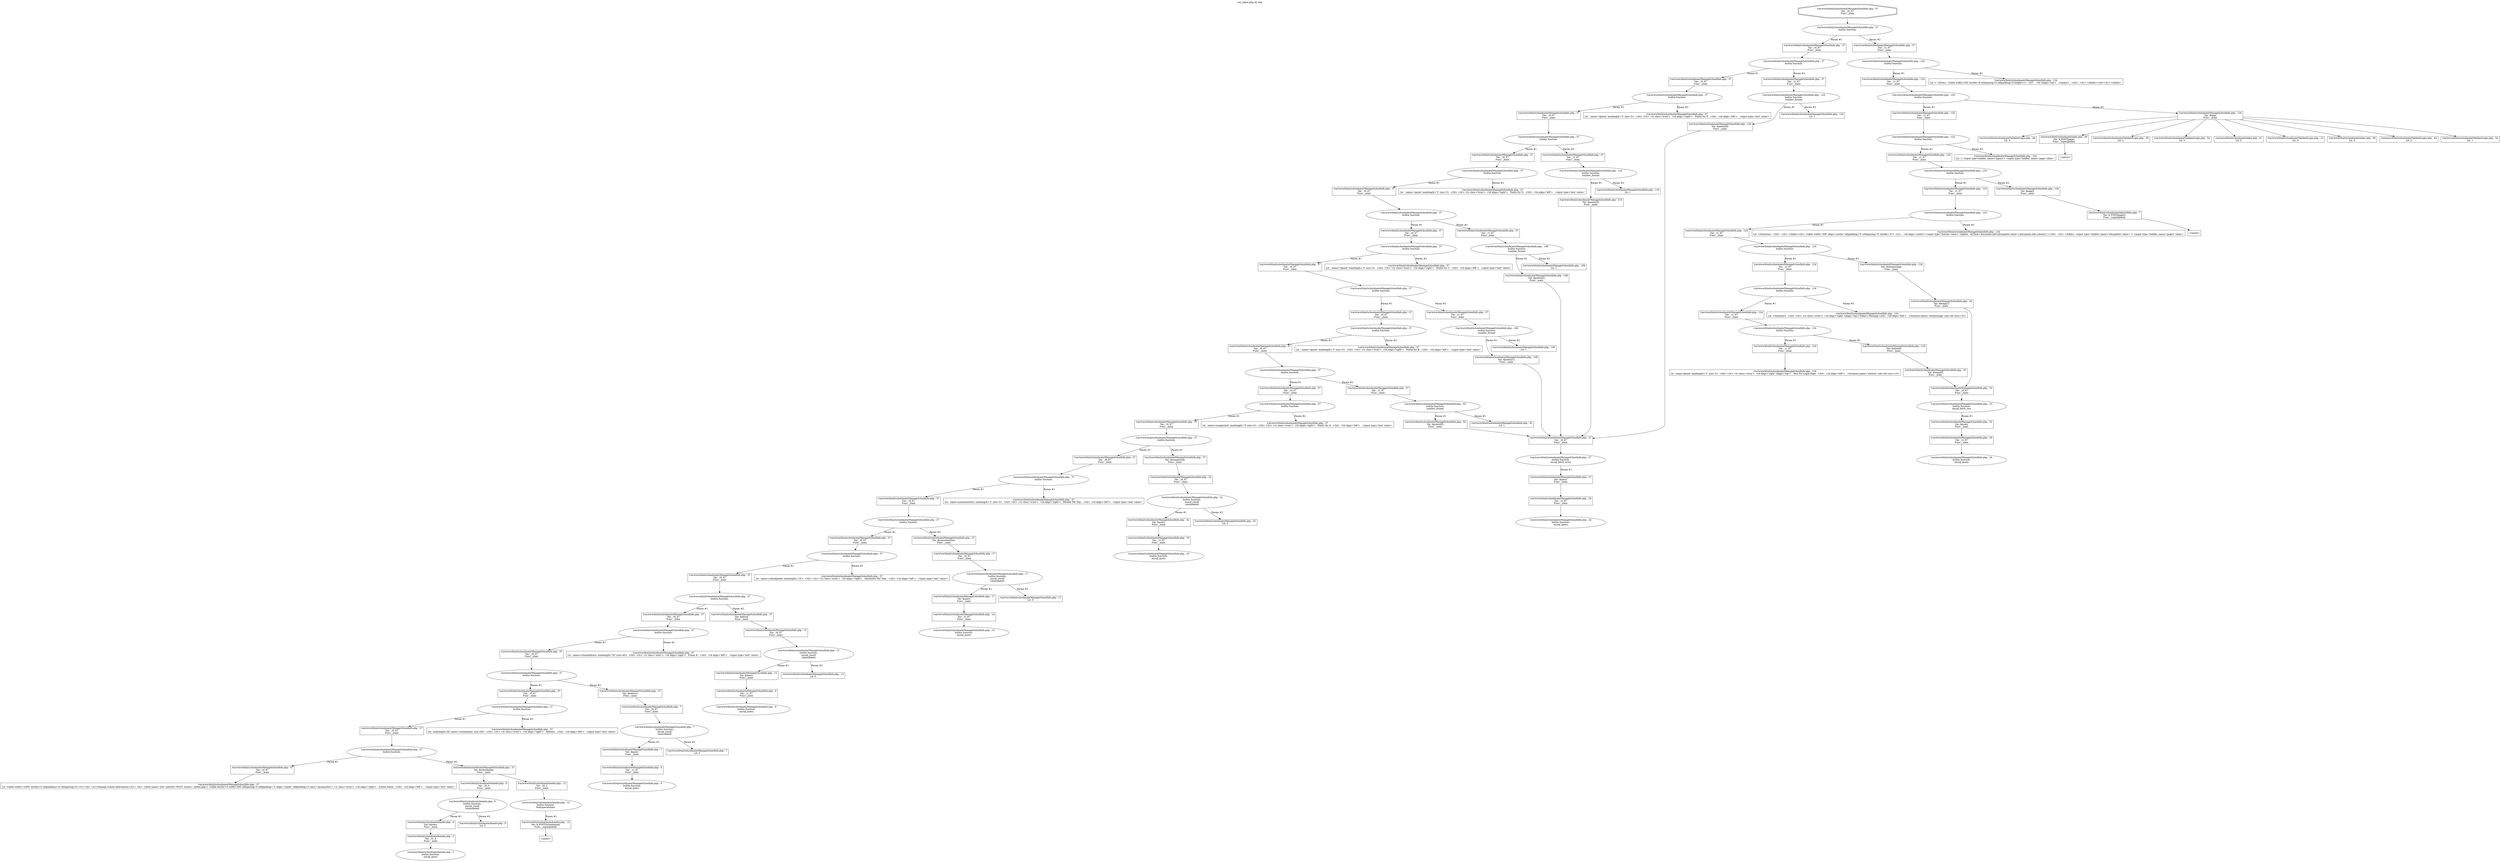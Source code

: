 digraph cfg {
  label="xss_index.php_92_dep";
  labelloc=t;
  n1 [shape=doubleoctagon, label="/var/www/html/schoolmate/ManageSchoolInfo.php : 37\nVar: _t0_67\nFunc: _main\n"];
  n2 [shape=ellipse, label="/var/www/html/schoolmate/ManageSchoolInfo.php : 37\nbuiltin function:\n.\n"];
  n3 [shape=box, label="/var/www/html/schoolmate/ManageSchoolInfo.php : 37\nVar: _t0_67\nFunc: _main\n"];
  n4 [shape=ellipse, label="/var/www/html/schoolmate/ManageSchoolInfo.php : 37\nbuiltin function:\n.\n"];
  n5 [shape=box, label="/var/www/html/schoolmate/ManageSchoolInfo.php : 37\nVar: _t0_67\nFunc: _main\n"];
  n6 [shape=ellipse, label="/var/www/html/schoolmate/ManageSchoolInfo.php : 37\nbuiltin function:\n.\n"];
  n7 [shape=box, label="/var/www/html/schoolmate/ManageSchoolInfo.php : 37\nVar: _t0_67\nFunc: _main\n"];
  n8 [shape=ellipse, label="/var/www/html/schoolmate/ManageSchoolInfo.php : 37\nbuiltin function:\n.\n"];
  n9 [shape=box, label="/var/www/html/schoolmate/ManageSchoolInfo.php : 37\nVar: _t0_67\nFunc: _main\n"];
  n10 [shape=ellipse, label="/var/www/html/schoolmate/ManageSchoolInfo.php : 37\nbuiltin function:\n.\n"];
  n11 [shape=box, label="/var/www/html/schoolmate/ManageSchoolInfo.php : 37\nVar: _t0_67\nFunc: _main\n"];
  n12 [shape=ellipse, label="/var/www/html/schoolmate/ManageSchoolInfo.php : 37\nbuiltin function:\n.\n"];
  n13 [shape=box, label="/var/www/html/schoolmate/ManageSchoolInfo.php : 37\nVar: _t0_67\nFunc: _main\n"];
  n14 [shape=ellipse, label="/var/www/html/schoolmate/ManageSchoolInfo.php : 37\nbuiltin function:\n.\n"];
  n15 [shape=box, label="/var/www/html/schoolmate/ManageSchoolInfo.php : 37\nVar: _t0_67\nFunc: _main\n"];
  n16 [shape=ellipse, label="/var/www/html/schoolmate/ManageSchoolInfo.php : 37\nbuiltin function:\n.\n"];
  n17 [shape=box, label="/var/www/html/schoolmate/ManageSchoolInfo.php : 37\nVar: _t0_67\nFunc: _main\n"];
  n18 [shape=ellipse, label="/var/www/html/schoolmate/ManageSchoolInfo.php : 37\nbuiltin function:\n.\n"];
  n19 [shape=box, label="/var/www/html/schoolmate/ManageSchoolInfo.php : 37\nVar: _t0_67\nFunc: _main\n"];
  n20 [shape=ellipse, label="/var/www/html/schoolmate/ManageSchoolInfo.php : 37\nbuiltin function:\n.\n"];
  n21 [shape=box, label="/var/www/html/schoolmate/ManageSchoolInfo.php : 37\nVar: _t0_67\nFunc: _main\n"];
  n22 [shape=ellipse, label="/var/www/html/schoolmate/ManageSchoolInfo.php : 37\nbuiltin function:\n.\n"];
  n23 [shape=box, label="/var/www/html/schoolmate/ManageSchoolInfo.php : 37\nVar: _t0_67\nFunc: _main\n"];
  n24 [shape=ellipse, label="/var/www/html/schoolmate/ManageSchoolInfo.php : 37\nbuiltin function:\n.\n"];
  n25 [shape=box, label="/var/www/html/schoolmate/ManageSchoolInfo.php : 37\nVar: _t0_67\nFunc: _main\n"];
  n26 [shape=ellipse, label="/var/www/html/schoolmate/ManageSchoolInfo.php : 37\nbuiltin function:\n.\n"];
  n27 [shape=box, label="/var/www/html/schoolmate/ManageSchoolInfo.php : 37\nVar: _t0_67\nFunc: _main\n"];
  n28 [shape=ellipse, label="/var/www/html/schoolmate/ManageSchoolInfo.php : 37\nbuiltin function:\n.\n"];
  n29 [shape=box, label="/var/www/html/schoolmate/ManageSchoolInfo.php : 37\nVar: _t0_67\nFunc: _main\n"];
  n30 [shape=ellipse, label="/var/www/html/schoolmate/ManageSchoolInfo.php : 37\nbuiltin function:\n.\n"];
  n31 [shape=box, label="/var/www/html/schoolmate/ManageSchoolInfo.php : 37\nVar: _t0_67\nFunc: _main\n"];
  n32 [shape=ellipse, label="/var/www/html/schoolmate/ManageSchoolInfo.php : 37\nbuiltin function:\n.\n"];
  n33 [shape=box, label="/var/www/html/schoolmate/ManageSchoolInfo.php : 37\nVar: _t0_67\nFunc: _main\n"];
  n34 [shape=ellipse, label="/var/www/html/schoolmate/ManageSchoolInfo.php : 37\nbuiltin function:\n.\n"];
  n35 [shape=box, label="/var/www/html/schoolmate/ManageSchoolInfo.php : 37\nVar: _t0_67\nFunc: _main\n"];
  n36 [shape=ellipse, label="/var/www/html/schoolmate/ManageSchoolInfo.php : 37\nbuiltin function:\n.\n"];
  n37 [shape=box, label="/var/www/html/schoolmate/ManageSchoolInfo.php : 37\nVar: _t0_67\nFunc: _main\n"];
  n38 [shape=ellipse, label="/var/www/html/schoolmate/ManageSchoolInfo.php : 37\nbuiltin function:\n.\n"];
  n39 [shape=box, label="/var/www/html/schoolmate/ManageSchoolInfo.php : 37\nVar: _t0_67\nFunc: _main\n"];
  n40 [shape=ellipse, label="/var/www/html/schoolmate/ManageSchoolInfo.php : 37\nbuiltin function:\n.\n"];
  n41 [shape=box, label="/var/www/html/schoolmate/ManageSchoolInfo.php : 37\nVar: _t0_67\nFunc: _main\n"];
  n42 [shape=box, label="/var/www/html/schoolmate/ManageSchoolInfo.php : 37\nLit: <table width='100%' border=0 cellpadding=10 cellspacing=0><tr><td> <h1>Manage School Information</h1> <br> <form name='info' method='POST' action='./index.php'> <table border=0 width=500 cellspacing=0 cellpadding='3' align='center' cellpadding=0 class='dynamiclist'> <tr class='even'>  <td align='right'>   School Name:  </td>  <td align='left'>   <input type='text' value='\n"];
  n43 [shape=box, label="/var/www/html/schoolmate/ManageSchoolInfo.php : 37\nVar: $schoolname\nFunc: _main\n"];
  n44 [shape=box, label="/var/www/html/schoolmate/header.php : 6\nVar: _t0_3\nFunc: _main\n"];
  n45 [shape=ellipse, label="/var/www/html/schoolmate/header.php : 6\nbuiltin function:\nmysql_result\n(unmodeled)\n"];
  n46 [shape=box, label="/var/www/html/schoolmate/header.php : 6\nVar: $query\nFunc: _main\n"];
  n47 [shape=box, label="/var/www/html/schoolmate/header.php : 3\nVar: _t1_3\nFunc: _main\n"];
  n48 [shape=ellipse, label="/var/www/html/schoolmate/header.php : 3\nbuiltin function:\nmysql_query\n"];
  n49 [shape=box, label="/var/www/html/schoolmate/header.php : 6\nLit: 0\n"];
  n50 [shape=box, label="/var/www/html/schoolmate/header.php : 12\nVar: _t0_3\nFunc: _main\n"];
  n51 [shape=ellipse, label="/var/www/html/schoolmate/header.php : 12\nbuiltin function:\nhtmlspecialchars\n"];
  n52 [shape=box, label="/var/www/html/schoolmate/header.php : 12\nVar: $_POST[schoolname]\nFunc: _superglobals\n"];
  n53 [shape=box, label="<uninit>"];
  n54 [shape=box, label="/var/www/html/schoolmate/ManageSchoolInfo.php : 37\nLit:  maxlength=50' name='schoolname' size=40>  </td> </tr> <tr class='even'>  <td align='right'>   Address:  </td>  <td align='left'>   <input type='text' value='\n"];
  n55 [shape=box, label="/var/www/html/schoolmate/ManageSchoolInfo.php : 37\nVar: $address\nFunc: _main\n"];
  n56 [shape=box, label="/var/www/html/schoolmate/ManageSchoolInfo.php : 7\nVar: _t0_67\nFunc: _main\n"];
  n57 [shape=ellipse, label="/var/www/html/schoolmate/ManageSchoolInfo.php : 7\nbuiltin function:\nmysql_result\n(unmodeled)\n"];
  n58 [shape=box, label="/var/www/html/schoolmate/ManageSchoolInfo.php : 7\nVar: $query\nFunc: _main\n"];
  n59 [shape=box, label="/var/www/html/schoolmate/ManageSchoolInfo.php : 4\nVar: _t1_67\nFunc: _main\n"];
  n60 [shape=ellipse, label="/var/www/html/schoolmate/ManageSchoolInfo.php : 4\nbuiltin function:\nmysql_query\n"];
  n61 [shape=box, label="/var/www/html/schoolmate/ManageSchoolInfo.php : 7\nLit: 0\n"];
  n62 [shape=box, label="/var/www/html/schoolmate/ManageSchoolInfo.php : 37\nLit:  name=schooladdress' maxlength='50' size=40>  </td> </tr> <tr class='even'>  <td align='right'>   Phone #:  </td>  <td align='left'>   <input type='text' value='\n"];
  n63 [shape=box, label="/var/www/html/schoolmate/ManageSchoolInfo.php : 37\nVar: $phone\nFunc: _main\n"];
  n64 [shape=box, label="/var/www/html/schoolmate/ManageSchoolInfo.php : 12\nVar: _t0_67\nFunc: _main\n"];
  n65 [shape=ellipse, label="/var/www/html/schoolmate/ManageSchoolInfo.php : 12\nbuiltin function:\nmysql_result\n(unmodeled)\n"];
  n66 [shape=box, label="/var/www/html/schoolmate/ManageSchoolInfo.php : 12\nVar: $query\nFunc: _main\n"];
  n67 [shape=box, label="/var/www/html/schoolmate/ManageSchoolInfo.php : 9\nVar: _t1_67\nFunc: _main\n"];
  n68 [shape=ellipse, label="/var/www/html/schoolmate/ManageSchoolInfo.php : 9\nbuiltin function:\nmysql_query\n"];
  n69 [shape=box, label="/var/www/html/schoolmate/ManageSchoolInfo.php : 12\nLit: 0\n"];
  n70 [shape=box, label="/var/www/html/schoolmate/ManageSchoolInfo.php : 37\nLit:  name=schoolphone' maxlength='14'>  </td> </tr> <tr class='even'>  <td align='right'>   Semesters Per Year:  </td>  <td align='left'>   <input type='text' value='\n"];
  n71 [shape=box, label="/var/www/html/schoolmate/ManageSchoolInfo.php : 37\nVar: $numsemesters\nFunc: _main\n"];
  n72 [shape=box, label="/var/www/html/schoolmate/ManageSchoolInfo.php : 17\nVar: _t0_67\nFunc: _main\n"];
  n73 [shape=ellipse, label="/var/www/html/schoolmate/ManageSchoolInfo.php : 17\nbuiltin function:\nmysql_result\n(unmodeled)\n"];
  n74 [shape=box, label="/var/www/html/schoolmate/ManageSchoolInfo.php : 17\nVar: $query\nFunc: _main\n"];
  n75 [shape=box, label="/var/www/html/schoolmate/ManageSchoolInfo.php : 14\nVar: _t1_67\nFunc: _main\n"];
  n76 [shape=ellipse, label="/var/www/html/schoolmate/ManageSchoolInfo.php : 14\nbuiltin function:\nmysql_query\n"];
  n77 [shape=box, label="/var/www/html/schoolmate/ManageSchoolInfo.php : 17\nLit: 0\n"];
  n78 [shape=box, label="/var/www/html/schoolmate/ManageSchoolInfo.php : 37\nLit:  name=numsemesters' maxlength='3' size=3>  </td> </tr> <tr class='even'>  <td align='right'>   Periods Per Day:  </td>  <td align='left'>   <input type='text' value='\n"];
  n79 [shape=box, label="/var/www/html/schoolmate/ManageSchoolInfo.php : 37\nVar: $numperiods\nFunc: _main\n"];
  n80 [shape=box, label="/var/www/html/schoolmate/ManageSchoolInfo.php : 22\nVar: _t0_67\nFunc: _main\n"];
  n81 [shape=ellipse, label="/var/www/html/schoolmate/ManageSchoolInfo.php : 22\nbuiltin function:\nmysql_result\n(unmodeled)\n"];
  n82 [shape=box, label="/var/www/html/schoolmate/ManageSchoolInfo.php : 22\nVar: $query\nFunc: _main\n"];
  n83 [shape=box, label="/var/www/html/schoolmate/ManageSchoolInfo.php : 19\nVar: _t1_67\nFunc: _main\n"];
  n84 [shape=ellipse, label="/var/www/html/schoolmate/ManageSchoolInfo.php : 19\nbuiltin function:\nmysql_query\n"];
  n85 [shape=box, label="/var/www/html/schoolmate/ManageSchoolInfo.php : 22\nLit: 0\n"];
  n86 [shape=box, label="/var/www/html/schoolmate/ManageSchoolInfo.php : 37\nLit:  name=numperiods' maxlength='3' size=3>  </td> </tr> <tr class='even'>  <td align='right'>   Points for A:  </td>  <td align='left'>   <input type='text' value='\n"];
  n87 [shape=box, label="/var/www/html/schoolmate/ManageSchoolInfo.php : 37\nVar: _t1_67\nFunc: _main\n"];
  n88 [shape=ellipse, label="/var/www/html/schoolmate/ManageSchoolInfo.php : 92\nbuiltin function:\nnumber_format\n"];
  n89 [shape=box, label="/var/www/html/schoolmate/ManageSchoolInfo.php : 92\nVar: $points[0]\nFunc: _main\n"];
  n90 [shape=box, label="/var/www/html/schoolmate/ManageSchoolInfo.php : 27\nVar: _t0_67\nFunc: _main\n"];
  n91 [shape=ellipse, label="/var/www/html/schoolmate/ManageSchoolInfo.php : 27\nbuiltin function:\nmysql_fetch_array\n"];
  n92 [shape=box, label="/var/www/html/schoolmate/ManageSchoolInfo.php : 27\nVar: $query\nFunc: _main\n"];
  n93 [shape=box, label="/var/www/html/schoolmate/ManageSchoolInfo.php : 24\nVar: _t1_67\nFunc: _main\n"];
  n94 [shape=ellipse, label="/var/www/html/schoolmate/ManageSchoolInfo.php : 24\nbuiltin function:\nmysql_query\n"];
  n95 [shape=box, label="/var/www/html/schoolmate/ManageSchoolInfo.php : 92\nLit: 1\n"];
  n96 [shape=box, label="/var/www/html/schoolmate/ManageSchoolInfo.php : 37\nLit: ' name='apoint' maxlength='3' size=3>  </td> </tr> <tr class='even'>  <td align='right'>   Points for B:  </td>  <td align='left'>   <input type='text' value='\n"];
  n97 [shape=box, label="/var/www/html/schoolmate/ManageSchoolInfo.php : 37\nVar: _t1_67\nFunc: _main\n"];
  n98 [shape=ellipse, label="/var/www/html/schoolmate/ManageSchoolInfo.php : 100\nbuiltin function:\nnumber_format\n"];
  n99 [shape=box, label="/var/www/html/schoolmate/ManageSchoolInfo.php : 100\nVar: $points[1]\nFunc: _main\n"];
  n100 [shape=box, label="/var/www/html/schoolmate/ManageSchoolInfo.php : 100\nLit: 1\n"];
  n101 [shape=box, label="/var/www/html/schoolmate/ManageSchoolInfo.php : 37\nLit: ' name='bpoint' maxlength='3' size=3>  </td> </tr> <tr class='even'>  <td align='right'>   Points for C:  </td>  <td align='left'>   <input type='text' value='\n"];
  n102 [shape=box, label="/var/www/html/schoolmate/ManageSchoolInfo.php : 37\nVar: _t1_67\nFunc: _main\n"];
  n103 [shape=ellipse, label="/var/www/html/schoolmate/ManageSchoolInfo.php : 108\nbuiltin function:\nnumber_format\n"];
  n104 [shape=box, label="/var/www/html/schoolmate/ManageSchoolInfo.php : 108\nVar: $points[2]\nFunc: _main\n"];
  n105 [shape=box, label="/var/www/html/schoolmate/ManageSchoolInfo.php : 108\nLit: 1\n"];
  n106 [shape=box, label="/var/www/html/schoolmate/ManageSchoolInfo.php : 37\nLit: ' name='cpoint' maxlength='3' size=3>  </td> </tr> <tr class='even'>  <td align='right'>   Points for D:  </td>  <td align='left'>   <input type='text' value='\n"];
  n107 [shape=box, label="/var/www/html/schoolmate/ManageSchoolInfo.php : 37\nVar: _t1_67\nFunc: _main\n"];
  n108 [shape=ellipse, label="/var/www/html/schoolmate/ManageSchoolInfo.php : 116\nbuiltin function:\nnumber_format\n"];
  n109 [shape=box, label="/var/www/html/schoolmate/ManageSchoolInfo.php : 116\nVar: $points[3]\nFunc: _main\n"];
  n110 [shape=box, label="/var/www/html/schoolmate/ManageSchoolInfo.php : 116\nLit: 1\n"];
  n111 [shape=box, label="/var/www/html/schoolmate/ManageSchoolInfo.php : 37\nLit: ' name='dpoint' maxlength='3' size=3>  </td> </tr> <tr class='even'>  <td align='right'>   Points for F:  </td>  <td align='left'>   <input type='text' value='\n"];
  n112 [shape=box, label="/var/www/html/schoolmate/ManageSchoolInfo.php : 37\nVar: _t1_67\nFunc: _main\n"];
  n113 [shape=ellipse, label="/var/www/html/schoolmate/ManageSchoolInfo.php : 124\nbuiltin function:\nnumber_format\n"];
  n114 [shape=box, label="/var/www/html/schoolmate/ManageSchoolInfo.php : 124\nVar: $points[4]\nFunc: _main\n"];
  n115 [shape=box, label="/var/www/html/schoolmate/ManageSchoolInfo.php : 124\nLit: 1\n"];
  n116 [shape=box, label="/var/www/html/schoolmate/ManageSchoolInfo.php : 37\nVar: _t1_67\nFunc: _main\n"];
  n117 [shape=ellipse, label="/var/www/html/schoolmate/ManageSchoolInfo.php : 124\nbuiltin function:\n.\n"];
  n118 [shape=box, label="/var/www/html/schoolmate/ManageSchoolInfo.php : 124\nVar: _t1_67\nFunc: _main\n"];
  n119 [shape=ellipse, label="/var/www/html/schoolmate/ManageSchoolInfo.php : 124\nbuiltin function:\n.\n"];
  n120 [shape=box, label="/var/www/html/schoolmate/ManageSchoolInfo.php : 124\nVar: _t1_67\nFunc: _main\n"];
  n121 [shape=ellipse, label="/var/www/html/schoolmate/ManageSchoolInfo.php : 124\nbuiltin function:\n.\n"];
  n122 [shape=box, label="/var/www/html/schoolmate/ManageSchoolInfo.php : 124\nVar: _t1_67\nFunc: _main\n"];
  n123 [shape=ellipse, label="/var/www/html/schoolmate/ManageSchoolInfo.php : 124\nbuiltin function:\n.\n"];
  n124 [shape=box, label="/var/www/html/schoolmate/ManageSchoolInfo.php : 124\nVar: _t1_67\nFunc: _main\n"];
  n125 [shape=ellipse, label="/var/www/html/schoolmate/ManageSchoolInfo.php : 124\nbuiltin function:\n.\n"];
  n126 [shape=box, label="/var/www/html/schoolmate/ManageSchoolInfo.php : 124\nVar: _t1_67\nFunc: _main\n"];
  n127 [shape=ellipse, label="/var/www/html/schoolmate/ManageSchoolInfo.php : 124\nbuiltin function:\n.\n"];
  n128 [shape=box, label="/var/www/html/schoolmate/ManageSchoolInfo.php : 124\nVar: _t1_67\nFunc: _main\n"];
  n129 [shape=ellipse, label="/var/www/html/schoolmate/ManageSchoolInfo.php : 124\nbuiltin function:\n.\n"];
  n130 [shape=box, label="/var/www/html/schoolmate/ManageSchoolInfo.php : 124\nVar: _t1_67\nFunc: _main\n"];
  n131 [shape=ellipse, label="/var/www/html/schoolmate/ManageSchoolInfo.php : 124\nbuiltin function:\n.\n"];
  n132 [shape=box, label="/var/www/html/schoolmate/ManageSchoolInfo.php : 124\nVar: _t1_67\nFunc: _main\n"];
  n133 [shape=box, label="/var/www/html/schoolmate/ManageSchoolInfo.php : 124\nLit:  name=fpoint' maxlength='3' size=3>  </td> </tr> <tr class='even'>  <td align='right' valign='top'>   Text For Login Page:  </td>  <td align='left'>   <textarea name='sitetext' cols=40 rows=10>\n"];
  n134 [shape=box, label="/var/www/html/schoolmate/ManageSchoolInfo.php : 124\nVar: $sitetext\nFunc: _main\n"];
  n135 [shape=box, label="/var/www/html/schoolmate/ManageSchoolInfo.php : 33\nVar: $temp[0]\nFunc: _main\n"];
  n136 [shape=box, label="/var/www/html/schoolmate/ManageSchoolInfo.php : 32\nVar: _t0_67\nFunc: _main\n"];
  n137 [shape=ellipse, label="/var/www/html/schoolmate/ManageSchoolInfo.php : 32\nbuiltin function:\nmysql_fetch_row\n"];
  n138 [shape=box, label="/var/www/html/schoolmate/ManageSchoolInfo.php : 32\nVar: $query\nFunc: _main\n"];
  n139 [shape=box, label="/var/www/html/schoolmate/ManageSchoolInfo.php : 29\nVar: _t1_67\nFunc: _main\n"];
  n140 [shape=ellipse, label="/var/www/html/schoolmate/ManageSchoolInfo.php : 29\nbuiltin function:\nmysql_query\n"];
  n141 [shape=box, label="/var/www/html/schoolmate/ManageSchoolInfo.php : 124\nLit: </textarea>  </td> </tr> <tr class='even'>  <td align='right' valign='top'>Today's Message:</td>  <td align='left'>   <textarea name='sitemessage' cols=40 rows=10>\n"];
  n142 [shape=box, label="/var/www/html/schoolmate/ManageSchoolInfo.php : 124\nVar: $sitemessage\nFunc: _main\n"];
  n143 [shape=box, label="/var/www/html/schoolmate/ManageSchoolInfo.php : 34\nVar: $temp[1]\nFunc: _main\n"];
  n144 [shape=box, label="/var/www/html/schoolmate/ManageSchoolInfo.php : 124\nLit: </textarea>  </td>  </tr> </table><br> <table width='500' align='center' cellpadding='0' cellspacing='0' border='0'>  <tr>   <td align='center'><input type='button' value=' Update ' onClick='document.info.infoupdate.value=1;document.info.submit();'></td>  </tr> </table> <input type='hidden' name='infoupdate' value=''> <input type='hidden' name='page2' value='\n"];
  n145 [shape=box, label="/var/www/html/schoolmate/ManageSchoolInfo.php : 124\nVar: $page2\nFunc: _main\n"];
  n146 [shape=box, label="/var/www/html/schoolmate/AdminMain.php : 7\nVar: $_POST[page2]\nFunc: _superglobals\n"];
  n147 [shape=box, label="<uninit>"];
  n148 [shape=box, label="/var/www/html/schoolmate/ManageSchoolInfo.php : 124\nLit: > <input type=hidden' name='logout'> <input type='hidden' name='page' value='\n"];
  n149 [shape=box, label="/var/www/html/schoolmate/ManageSchoolInfo.php : 124\nVar: $page\nFunc: _main\n"];
  n150 [shape=box, label="/var/www/html/schoolmate/ValidateLogin.php : 49\nLit: 4\n"];
  n151 [shape=box, label="/var/www/html/schoolmate/index.php : 36\nVar: $_POST[page]\nFunc: _superglobals\n"];
  n152 [shape=box, label="<uninit>"];
  n153 [shape=box, label="/var/www/html/schoolmate/ValidateLogin.php : 39\nLit: 2\n"];
  n154 [shape=box, label="/var/www/html/schoolmate/ValidateLogin.php : 54\nLit: 5\n"];
  n155 [shape=box, label="/var/www/html/schoolmate/index.php : 51\nLit: 0\n"];
  n156 [shape=box, label="/var/www/html/schoolmate/ValidateLogin.php : 12\nLit: 0\n"];
  n157 [shape=box, label="/var/www/html/schoolmate/index.php : 39\nLit: 0\n"];
  n158 [shape=box, label="/var/www/html/schoolmate/ValidateLogin.php : 44\nLit: 2\n"];
  n159 [shape=box, label="/var/www/html/schoolmate/ValidateLogin.php : 34\nLit: 1\n"];
  n160 [shape=box, label="/var/www/html/schoolmate/ManageSchoolInfo.php : 124\nLit: > </form> <table width=520' border=0 cellspacing=0 cellpadding=0 height=1>  <tr>   <td valign='top'>   <empty>   </td>  </tr> </table></td></tr> </table> \n"];
  n1 -> n2;
  n3 -> n4;
  n5 -> n6;
  n7 -> n8;
  n9 -> n10;
  n11 -> n12;
  n13 -> n14;
  n15 -> n16;
  n17 -> n18;
  n19 -> n20;
  n21 -> n22;
  n23 -> n24;
  n25 -> n26;
  n27 -> n28;
  n29 -> n30;
  n31 -> n32;
  n33 -> n34;
  n35 -> n36;
  n37 -> n38;
  n39 -> n40;
  n41 -> n42;
  n40 -> n41[label="Param #1"];
  n40 -> n43[label="Param #2"];
  n44 -> n45;
  n47 -> n48;
  n46 -> n47;
  n45 -> n46[label="Param #1"];
  n45 -> n49[label="Param #2"];
  n43 -> n44;
  n43 -> n50;
  n50 -> n51;
  n52 -> n53;
  n51 -> n52[label="Param #1"];
  n38 -> n39[label="Param #1"];
  n38 -> n54[label="Param #2"];
  n36 -> n37[label="Param #1"];
  n36 -> n55[label="Param #2"];
  n56 -> n57;
  n59 -> n60;
  n58 -> n59;
  n57 -> n58[label="Param #1"];
  n57 -> n61[label="Param #2"];
  n55 -> n56;
  n34 -> n35[label="Param #1"];
  n34 -> n62[label="Param #2"];
  n32 -> n33[label="Param #1"];
  n32 -> n63[label="Param #2"];
  n64 -> n65;
  n67 -> n68;
  n66 -> n67;
  n65 -> n66[label="Param #1"];
  n65 -> n69[label="Param #2"];
  n63 -> n64;
  n30 -> n31[label="Param #1"];
  n30 -> n70[label="Param #2"];
  n28 -> n29[label="Param #1"];
  n28 -> n71[label="Param #2"];
  n72 -> n73;
  n75 -> n76;
  n74 -> n75;
  n73 -> n74[label="Param #1"];
  n73 -> n77[label="Param #2"];
  n71 -> n72;
  n26 -> n27[label="Param #1"];
  n26 -> n78[label="Param #2"];
  n24 -> n25[label="Param #1"];
  n24 -> n79[label="Param #2"];
  n80 -> n81;
  n83 -> n84;
  n82 -> n83;
  n81 -> n82[label="Param #1"];
  n81 -> n85[label="Param #2"];
  n79 -> n80;
  n22 -> n23[label="Param #1"];
  n22 -> n86[label="Param #2"];
  n20 -> n21[label="Param #1"];
  n20 -> n87[label="Param #2"];
  n87 -> n88;
  n90 -> n91;
  n93 -> n94;
  n92 -> n93;
  n91 -> n92[label="Param #1"];
  n89 -> n90;
  n88 -> n89[label="Param #1"];
  n88 -> n95[label="Param #2"];
  n18 -> n19[label="Param #1"];
  n18 -> n96[label="Param #2"];
  n16 -> n17[label="Param #1"];
  n16 -> n97[label="Param #2"];
  n97 -> n98;
  n99 -> n90;
  n98 -> n99[label="Param #1"];
  n98 -> n100[label="Param #2"];
  n14 -> n15[label="Param #1"];
  n14 -> n101[label="Param #2"];
  n12 -> n13[label="Param #1"];
  n12 -> n102[label="Param #2"];
  n102 -> n103;
  n104 -> n90;
  n103 -> n104[label="Param #1"];
  n103 -> n105[label="Param #2"];
  n10 -> n11[label="Param #1"];
  n10 -> n106[label="Param #2"];
  n8 -> n9[label="Param #1"];
  n8 -> n107[label="Param #2"];
  n107 -> n108;
  n109 -> n90;
  n108 -> n109[label="Param #1"];
  n108 -> n110[label="Param #2"];
  n6 -> n7[label="Param #1"];
  n6 -> n111[label="Param #2"];
  n4 -> n5[label="Param #1"];
  n4 -> n112[label="Param #2"];
  n112 -> n113;
  n114 -> n90;
  n113 -> n114[label="Param #1"];
  n113 -> n115[label="Param #2"];
  n2 -> n3[label="Param #1"];
  n2 -> n116[label="Param #2"];
  n116 -> n117;
  n118 -> n119;
  n120 -> n121;
  n122 -> n123;
  n124 -> n125;
  n126 -> n127;
  n128 -> n129;
  n130 -> n131;
  n132 -> n133;
  n131 -> n132[label="Param #1"];
  n131 -> n134[label="Param #2"];
  n136 -> n137;
  n139 -> n140;
  n138 -> n139;
  n137 -> n138[label="Param #1"];
  n135 -> n136;
  n134 -> n135;
  n129 -> n130[label="Param #1"];
  n129 -> n141[label="Param #2"];
  n127 -> n128[label="Param #1"];
  n127 -> n142[label="Param #2"];
  n143 -> n136;
  n142 -> n143;
  n125 -> n126[label="Param #1"];
  n125 -> n144[label="Param #2"];
  n123 -> n124[label="Param #1"];
  n123 -> n145[label="Param #2"];
  n146 -> n147;
  n145 -> n146;
  n121 -> n122[label="Param #1"];
  n121 -> n148[label="Param #2"];
  n119 -> n120[label="Param #1"];
  n119 -> n149[label="Param #2"];
  n149 -> n150;
  n149 -> n151;
  n149 -> n153;
  n149 -> n154;
  n149 -> n155;
  n149 -> n156;
  n149 -> n157;
  n149 -> n158;
  n149 -> n159;
  n151 -> n152;
  n117 -> n118[label="Param #1"];
  n117 -> n160[label="Param #2"];
}
